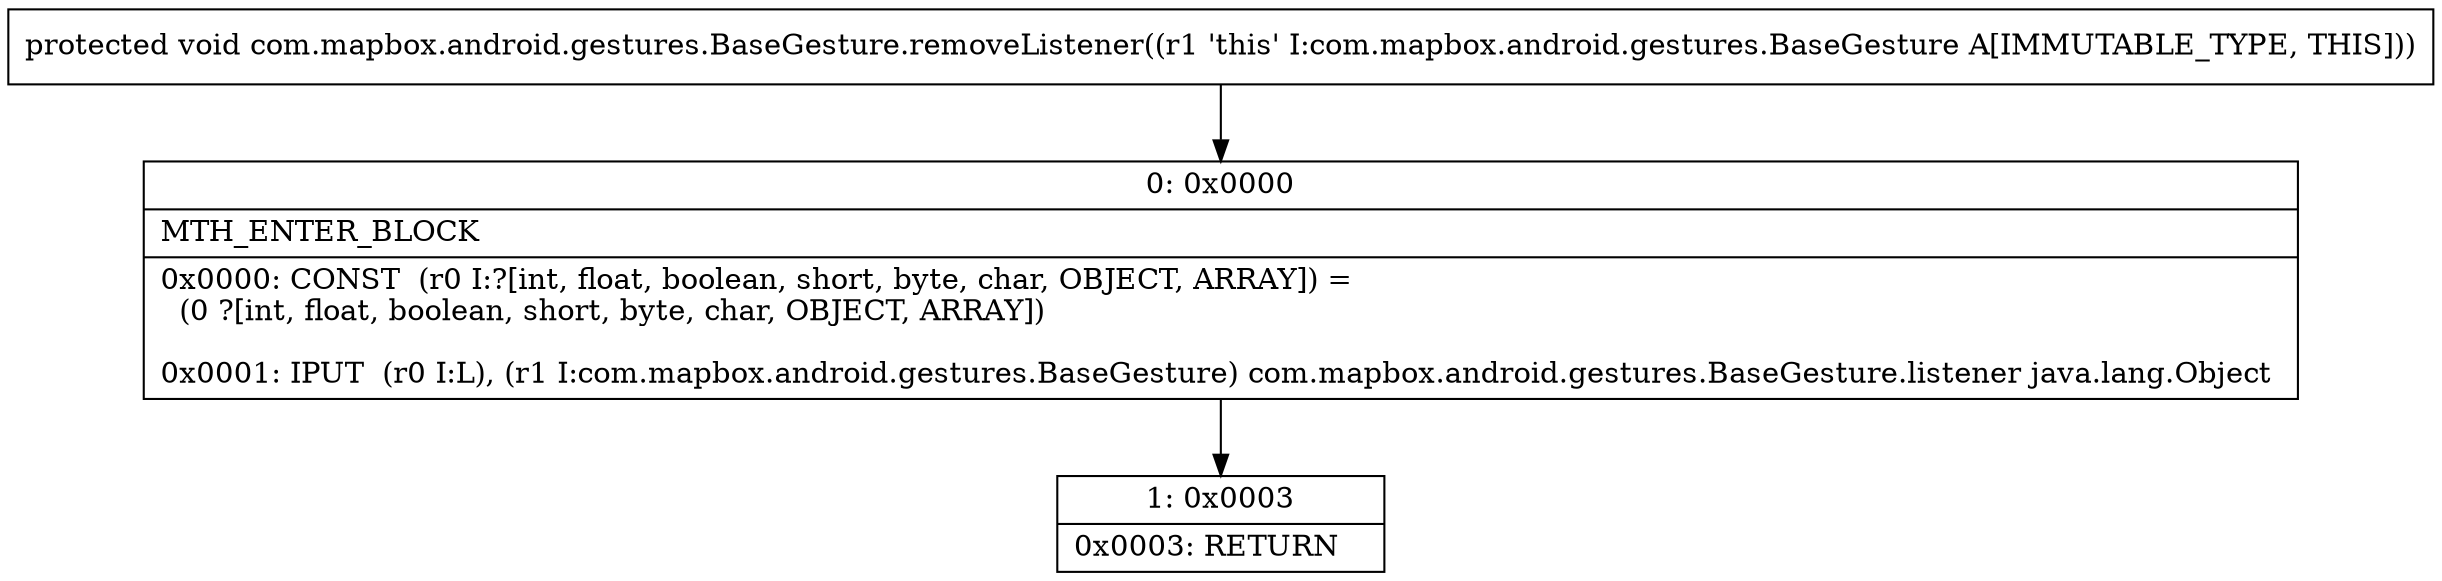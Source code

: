 digraph "CFG forcom.mapbox.android.gestures.BaseGesture.removeListener()V" {
Node_0 [shape=record,label="{0\:\ 0x0000|MTH_ENTER_BLOCK\l|0x0000: CONST  (r0 I:?[int, float, boolean, short, byte, char, OBJECT, ARRAY]) = \l  (0 ?[int, float, boolean, short, byte, char, OBJECT, ARRAY])\l \l0x0001: IPUT  (r0 I:L), (r1 I:com.mapbox.android.gestures.BaseGesture) com.mapbox.android.gestures.BaseGesture.listener java.lang.Object \l}"];
Node_1 [shape=record,label="{1\:\ 0x0003|0x0003: RETURN   \l}"];
MethodNode[shape=record,label="{protected void com.mapbox.android.gestures.BaseGesture.removeListener((r1 'this' I:com.mapbox.android.gestures.BaseGesture A[IMMUTABLE_TYPE, THIS])) }"];
MethodNode -> Node_0;
Node_0 -> Node_1;
}

